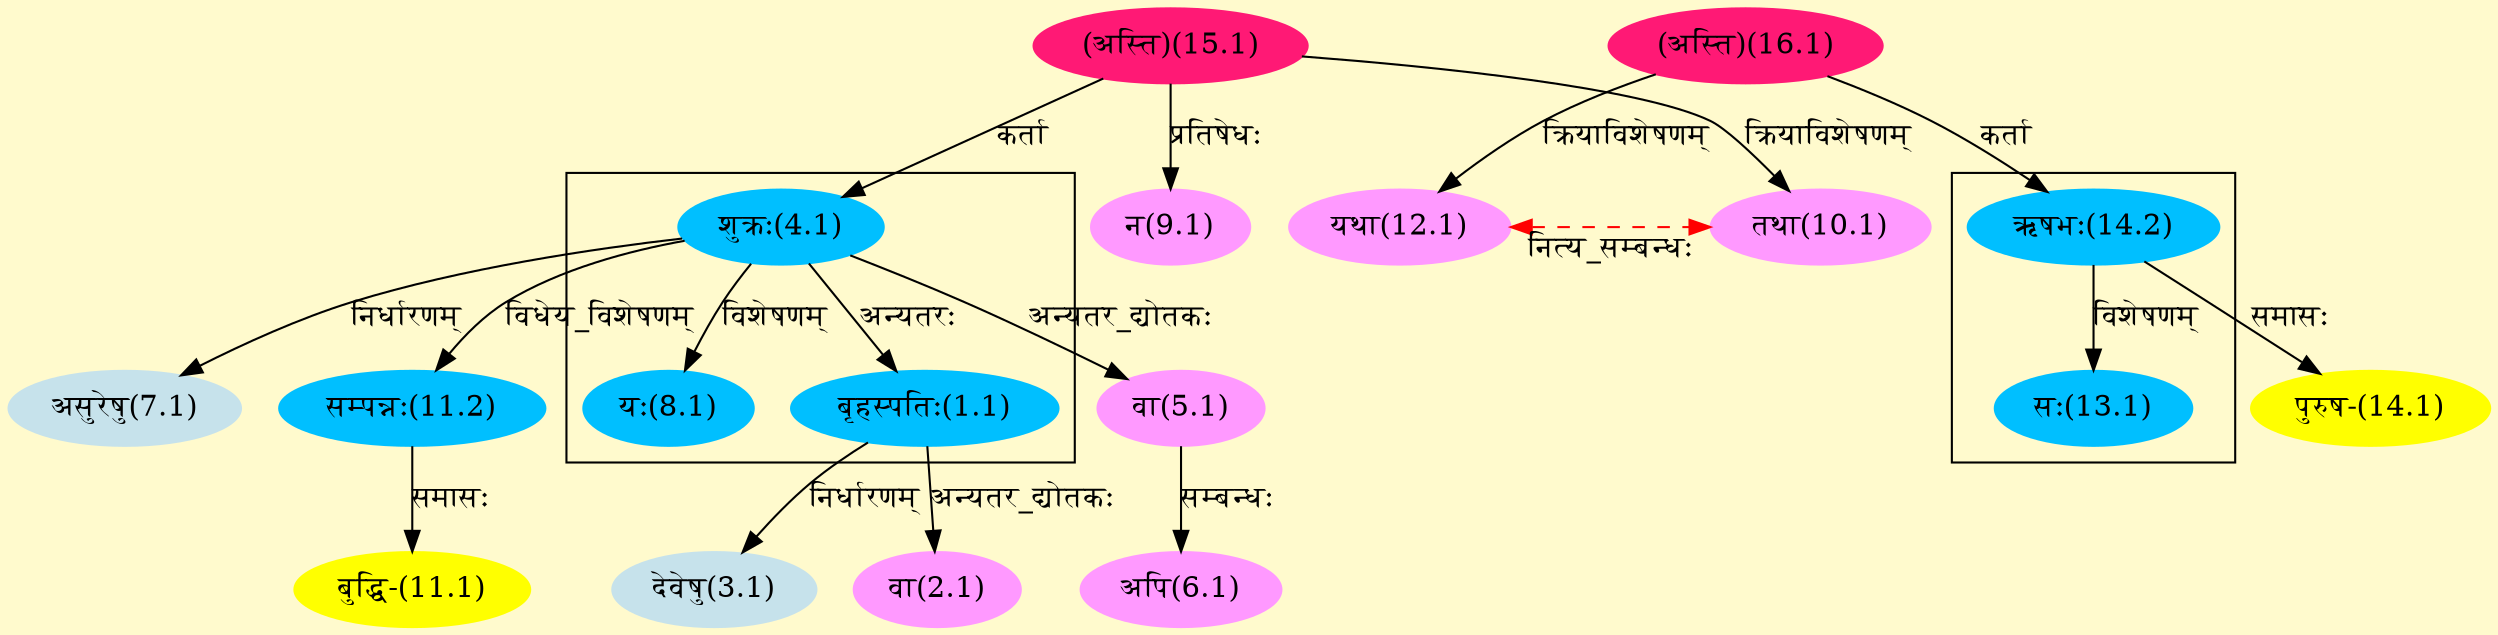 digraph G{
rankdir=BT;
 compound=true;
 bgcolor="lemonchiffon1";

subgraph cluster_1{
Node1_1 [style=filled, color="#00BFFF" label = "बृहस्पतिः(1.1)"]
Node4_1 [style=filled, color="#00BFFF" label = "शुक्रः(4.1)"]
Node8_1 [style=filled, color="#00BFFF" label = "यः(8.1)"]

}

subgraph cluster_2{
Node13_1 [style=filled, color="#00BFFF" label = "सः(13.1)"]
Node14_2 [style=filled, color="#00BFFF" label = "ऋषभः(14.2)"]

}
Node2_1 [style=filled, color="#FF99FF" label = "वा(2.1)"]
Node1_1 [style=filled, color="#00BFFF" label = "बृहस्पतिः(1.1)"]
Node3_1 [style=filled, color="#C6E2EB" label = "देवेषु(3.1)"]
Node4_1 [style=filled, color="#00BFFF" label = "शुक्रः(4.1)"]
Node15_1 [style=filled, color="#FF1975" label = "(अस्ति)(15.1)"]
Node5_1 [style=filled, color="#FF99FF" label = "वा(5.1)"]
Node6_1 [style=filled, color="#FF99FF" label = "अपि(6.1)"]
Node7_1 [style=filled, color="#C6E2EB" label = "असुरेषु(7.1)"]
Node9_1 [style=filled, color="#FF99FF" label = "न(9.1)"]
Node10_1 [style=filled, color="#FF99FF" label = "तथा(10.1)"]
Node11_1 [style=filled, color="#FFFF00" label = "बुद्धि-(11.1)"]
Node11_2 [style=filled, color="#00BFFF" label = "सम्पन्नः(11.2)"]
Node12_1 [style=filled, color="#FF99FF" label = "यथा(12.1)"]
Node16_1 [style=filled, color="#FF1975" label = "(अस्ति)(16.1)"]
Node14_1 [style=filled, color="#FFFF00" label = "पुरुष-(14.1)"]
Node14_2 [style=filled, color="#00BFFF" label = "ऋषभः(14.2)"]
{rank = same; Node12_1; Node10_1;}
/* Start of Relations section */

Node1_1 -> Node4_1 [  label="अन्यतरः"  dir="back" ]
Node2_1 -> Node1_1 [  label="अन्यतर_द्योतकः"  dir="back" ]
Node3_1 -> Node1_1 [  label="निर्धारणम्"  dir="back" ]
Node4_1 -> Node15_1 [  label="कर्ता"  dir="back" ]
Node5_1 -> Node4_1 [  label="अन्यतर_द्योतकः"  dir="back" ]
Node6_1 -> Node5_1 [  label="सम्बन्धः"  dir="back" ]
Node7_1 -> Node4_1 [  label="निर्धारणम्"  dir="back" ]
Node8_1 -> Node4_1 [  label="विशेषणम्"  dir="back" ]
Node9_1 -> Node15_1 [  label="प्रतिषेधः"  dir="back" ]
Node10_1 -> Node15_1 [  label="क्रियाविशेषणम्"  dir="back" ]
Node11_1 -> Node11_2 [  label="समासः"  dir="back" ]
Node11_2 -> Node4_1 [  label="विधेय_विशेषणम्"  dir="back" ]
Node12_1 -> Node16_1 [  label="क्रियाविशेषणम्"  dir="back" ]
Node12_1 -> Node10_1 [ style=dashed color="red" label="नित्य_सम्बन्धः"  dir="both" ]
Node13_1 -> Node14_2 [  label="विशेषणम्"  dir="back" ]
Node14_1 -> Node14_2 [  label="समासः"  dir="back" ]
Node14_2 -> Node16_1 [  label="कर्ता"  dir="back" ]
}
